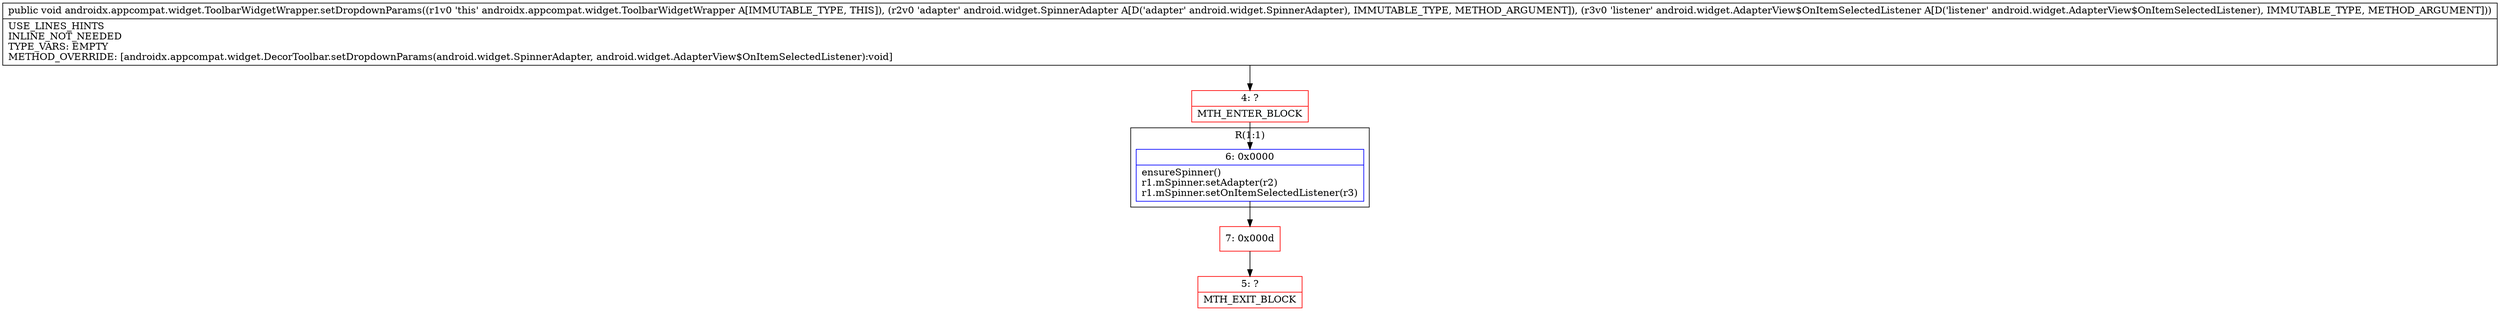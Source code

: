 digraph "CFG forandroidx.appcompat.widget.ToolbarWidgetWrapper.setDropdownParams(Landroid\/widget\/SpinnerAdapter;Landroid\/widget\/AdapterView$OnItemSelectedListener;)V" {
subgraph cluster_Region_437503273 {
label = "R(1:1)";
node [shape=record,color=blue];
Node_6 [shape=record,label="{6\:\ 0x0000|ensureSpinner()\lr1.mSpinner.setAdapter(r2)\lr1.mSpinner.setOnItemSelectedListener(r3)\l}"];
}
Node_4 [shape=record,color=red,label="{4\:\ ?|MTH_ENTER_BLOCK\l}"];
Node_7 [shape=record,color=red,label="{7\:\ 0x000d}"];
Node_5 [shape=record,color=red,label="{5\:\ ?|MTH_EXIT_BLOCK\l}"];
MethodNode[shape=record,label="{public void androidx.appcompat.widget.ToolbarWidgetWrapper.setDropdownParams((r1v0 'this' androidx.appcompat.widget.ToolbarWidgetWrapper A[IMMUTABLE_TYPE, THIS]), (r2v0 'adapter' android.widget.SpinnerAdapter A[D('adapter' android.widget.SpinnerAdapter), IMMUTABLE_TYPE, METHOD_ARGUMENT]), (r3v0 'listener' android.widget.AdapterView$OnItemSelectedListener A[D('listener' android.widget.AdapterView$OnItemSelectedListener), IMMUTABLE_TYPE, METHOD_ARGUMENT]))  | USE_LINES_HINTS\lINLINE_NOT_NEEDED\lTYPE_VARS: EMPTY\lMETHOD_OVERRIDE: [androidx.appcompat.widget.DecorToolbar.setDropdownParams(android.widget.SpinnerAdapter, android.widget.AdapterView$OnItemSelectedListener):void]\l}"];
MethodNode -> Node_4;Node_6 -> Node_7;
Node_4 -> Node_6;
Node_7 -> Node_5;
}


